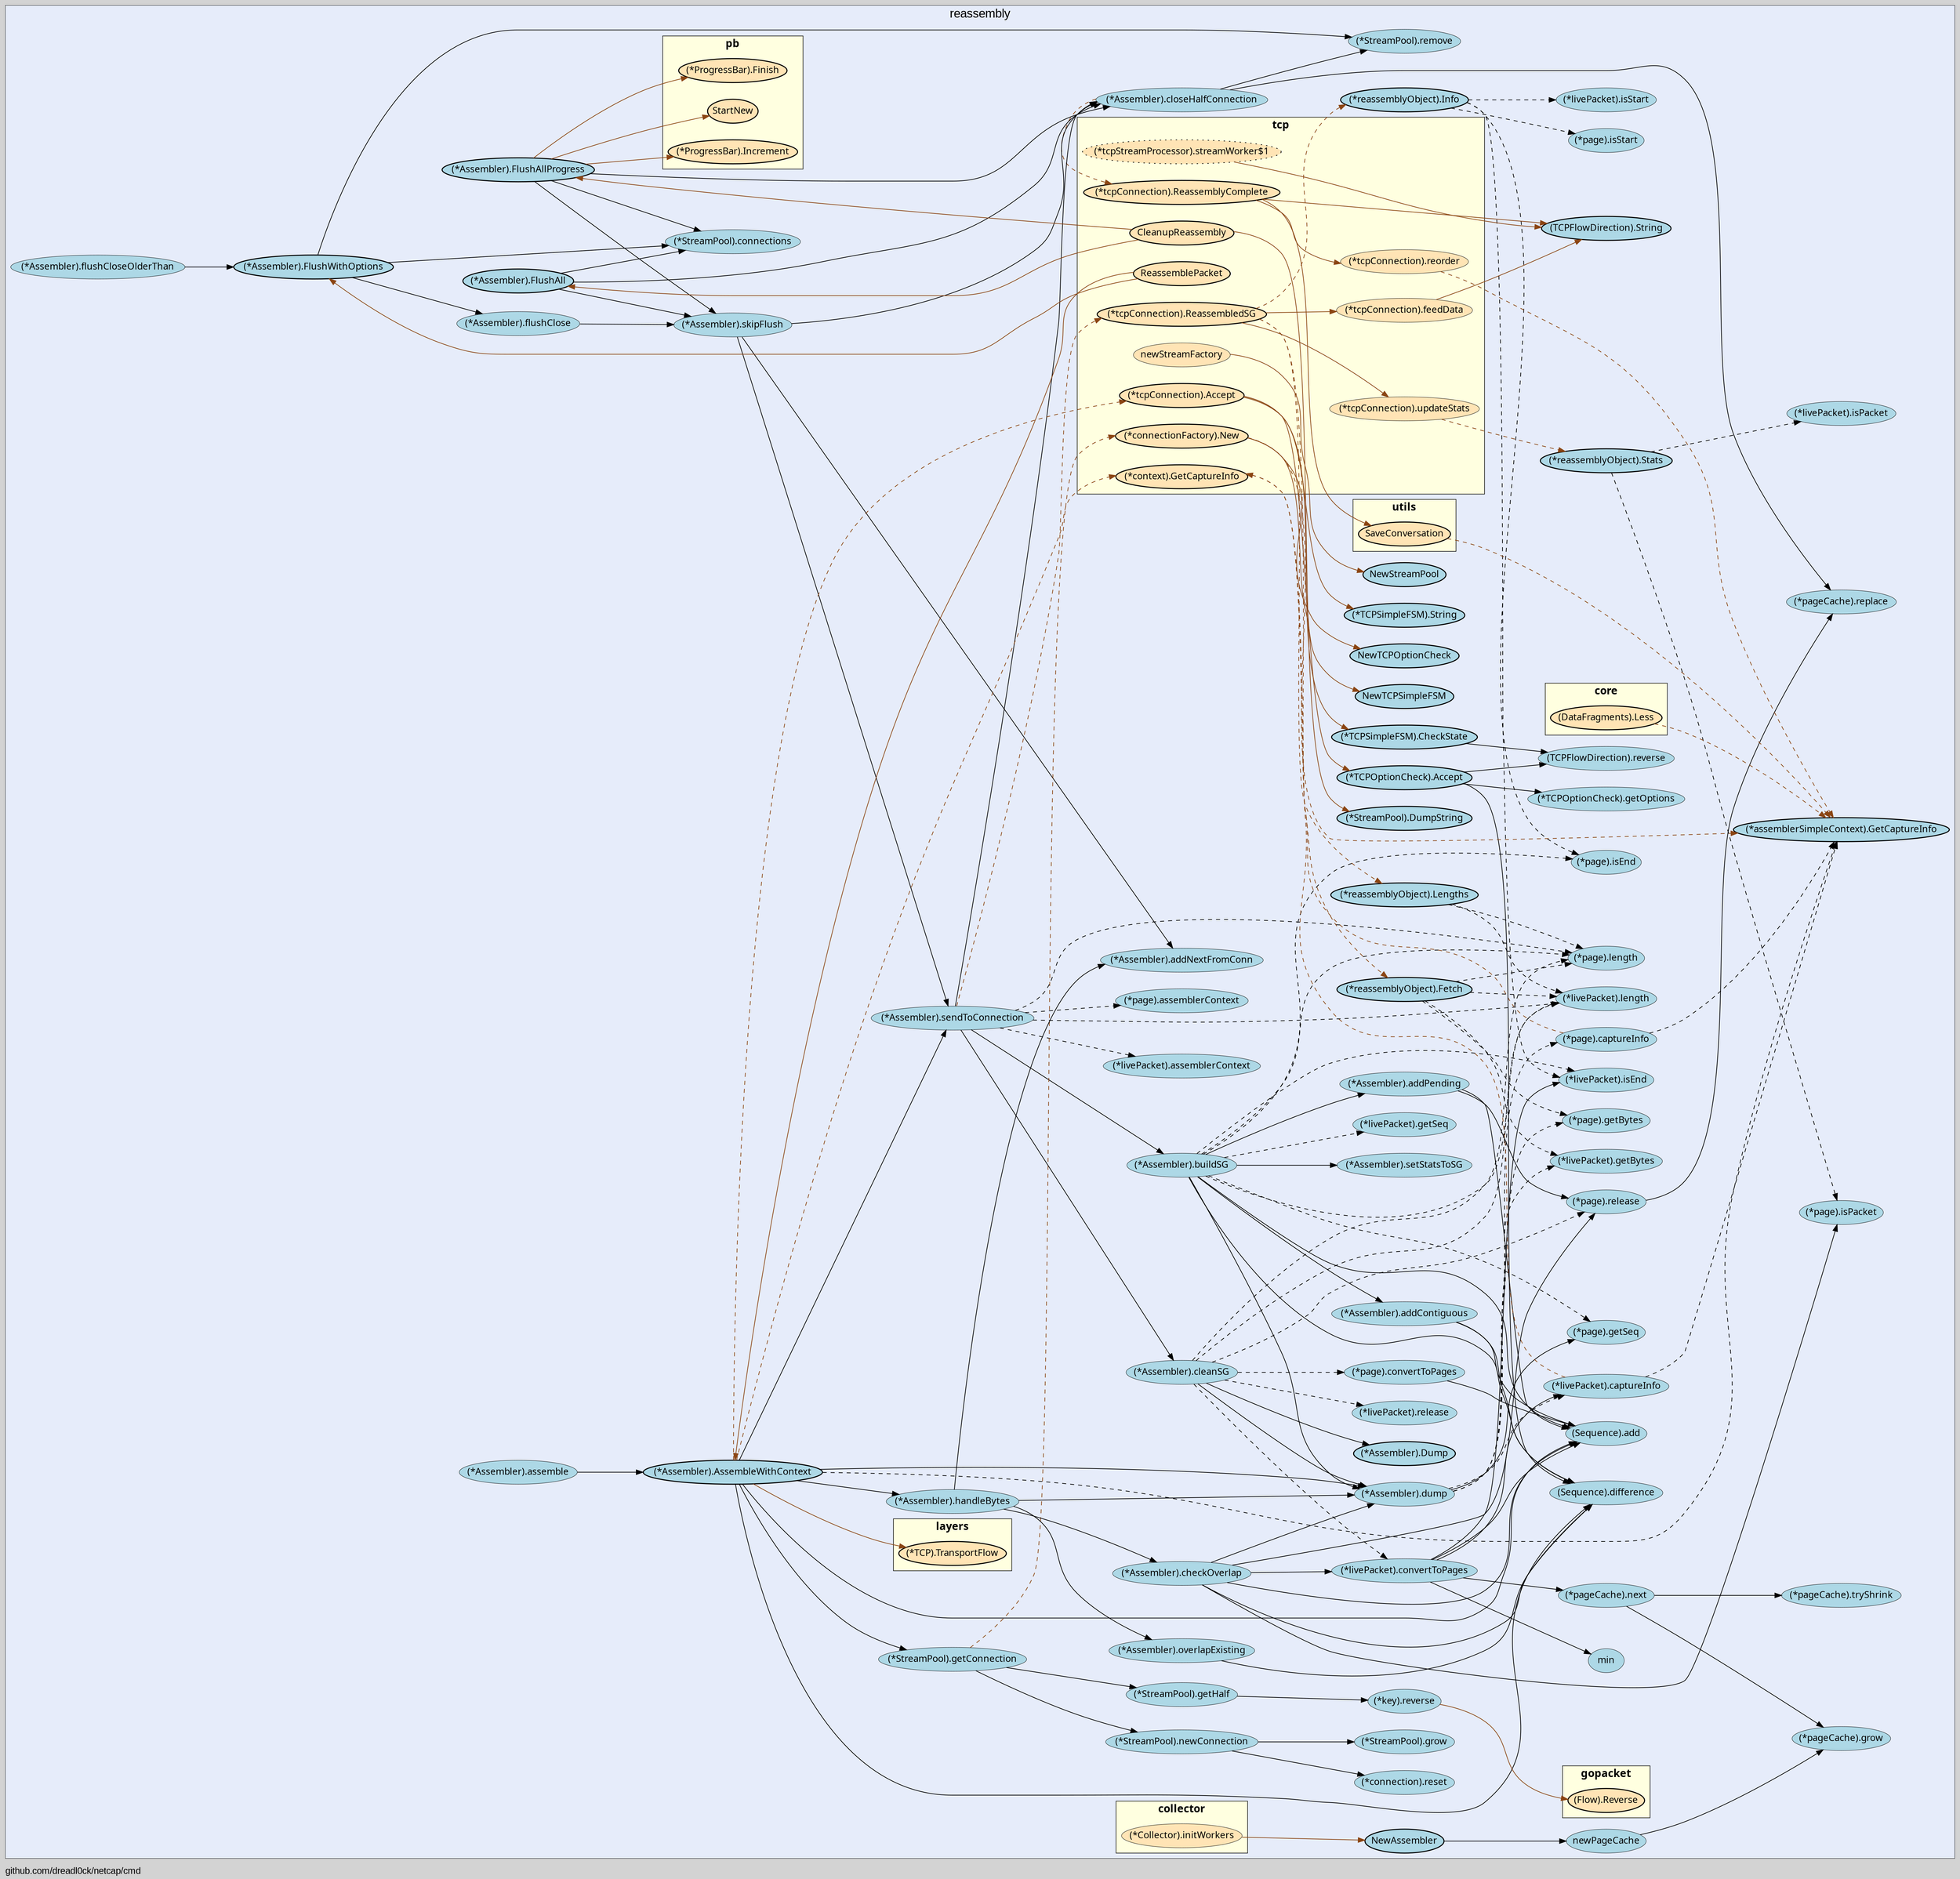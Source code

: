 digraph gocallvis {
    label="github.com/dreadl0ck/netcap/cmd";
    labeljust="l";
    fontname="Arial";
    fontsize="14";
    rankdir="LR";
    bgcolor="lightgray";
    style="solid";
    penwidth="0.5";
    pad="0.0";
    nodesep="0.35";

    node [shape="ellipse" style="filled" fillcolor="honeydew" fontname="Verdana" penwidth="1.0" margin="0.05,0.0"];
    edge [minlen="2"]

    subgraph "cluster_focus" {
        bgcolor="#e6ecfa";
label="reassembly";
labelloc="t";
labeljust="c";
fontsize="18";
        
        "(*github.com/dreadl0ck/netcap/reassembly.assemblerSimpleContext).GetCaptureInfo" [ fillcolor="lightblue" label="(*assemblerSimpleContext).GetCaptureInfo" penwidth="1.5" ]
        "(*github.com/dreadl0ck/netcap/reassembly.StreamPool).DumpString" [ fillcolor="lightblue" label="(*StreamPool).DumpString" penwidth="1.5" ]
        "(github.com/dreadl0ck/netcap/reassembly.TCPFlowDirection).String" [ fillcolor="lightblue" label="(TCPFlowDirection).String" penwidth="1.5" ]
        "(*github.com/dreadl0ck/netcap/reassembly.Assembler).FlushAllProgress" [ fillcolor="lightblue" label="(*Assembler).FlushAllProgress" penwidth="1.5" ]
        "(*github.com/dreadl0ck/netcap/reassembly.StreamPool).connections" [ fillcolor="lightblue" label="(*StreamPool).connections" penwidth="0.5" ]
        "(*github.com/dreadl0ck/netcap/reassembly.Assembler).closeHalfConnection" [ fillcolor="lightblue" label="(*Assembler).closeHalfConnection" penwidth="0.5" ]
        "(*github.com/dreadl0ck/netcap/reassembly.pageCache).replace" [ fillcolor="lightblue" label="(*pageCache).replace" penwidth="0.5" ]
        "(*github.com/dreadl0ck/netcap/reassembly.StreamPool).remove" [ fillcolor="lightblue" label="(*StreamPool).remove" penwidth="0.5" ]
        "(*github.com/dreadl0ck/netcap/reassembly.Assembler).skipFlush" [ label="(*Assembler).skipFlush" penwidth="0.5" fillcolor="lightblue" ]
        "(*github.com/dreadl0ck/netcap/reassembly.Assembler).addNextFromConn" [ fillcolor="lightblue" label="(*Assembler).addNextFromConn" penwidth="0.5" ]
        "(*github.com/dreadl0ck/netcap/reassembly.Assembler).buildSG" [ fillcolor="lightblue" label="(*Assembler).buildSG" penwidth="0.5" ]
        "(github.com/dreadl0ck/netcap/reassembly.Sequence).difference" [ fillcolor="lightblue" label="(Sequence).difference" penwidth="0.5" ]
        "(github.com/dreadl0ck/netcap/reassembly.Sequence).add" [ penwidth="0.5" fillcolor="lightblue" label="(Sequence).add" ]
        "(*github.com/dreadl0ck/netcap/reassembly.Assembler).addPending" [ fillcolor="lightblue" label="(*Assembler).addPending" penwidth="0.5" ]
        "(*github.com/dreadl0ck/netcap/reassembly.page).release" [ fillcolor="lightblue" label="(*page).release" penwidth="0.5" ]
        "(*github.com/dreadl0ck/netcap/reassembly.Assembler).addContiguous" [ fillcolor="lightblue" label="(*Assembler).addContiguous" penwidth="0.5" ]
        "(*github.com/dreadl0ck/netcap/reassembly.Assembler).setStatsToSG" [ fillcolor="lightblue" label="(*Assembler).setStatsToSG" penwidth="0.5" ]
        "(*github.com/dreadl0ck/netcap/reassembly.Assembler).dump" [ penwidth="0.5" fillcolor="lightblue" label="(*Assembler).dump" ]
        "(*github.com/dreadl0ck/netcap/reassembly.page).getSeq" [ fillcolor="lightblue" label="(*page).getSeq" penwidth="0.5" ]
        "(*github.com/dreadl0ck/netcap/reassembly.livePacket).captureInfo" [ fillcolor="lightblue" label="(*livePacket).captureInfo" penwidth="0.5" ]
        "(*github.com/dreadl0ck/netcap/reassembly.page).captureInfo" [ fillcolor="lightblue" label="(*page).captureInfo" penwidth="0.5" ]
        "(*github.com/dreadl0ck/netcap/reassembly.livePacket).getBytes" [ fillcolor="lightblue" label="(*livePacket).getBytes" penwidth="0.5" ]
        "(*github.com/dreadl0ck/netcap/reassembly.page).getBytes" [ fillcolor="lightblue" label="(*page).getBytes" penwidth="0.5" ]
        "(*github.com/dreadl0ck/netcap/reassembly.livePacket).getSeq" [ penwidth="0.5" fillcolor="lightblue" label="(*livePacket).getSeq" ]
        "(*github.com/dreadl0ck/netcap/reassembly.livePacket).length" [ fillcolor="lightblue" label="(*livePacket).length" penwidth="0.5" ]
        "(*github.com/dreadl0ck/netcap/reassembly.page).length" [ fillcolor="lightblue" label="(*page).length" penwidth="0.5" ]
        "(*github.com/dreadl0ck/netcap/reassembly.livePacket).isEnd" [ fillcolor="lightblue" label="(*livePacket).isEnd" penwidth="0.5" ]
        "(*github.com/dreadl0ck/netcap/reassembly.page).isEnd" [ fillcolor="lightblue" label="(*page).isEnd" penwidth="0.5" ]
        "(*github.com/dreadl0ck/netcap/reassembly.Assembler).sendToConnection" [ fillcolor="lightblue" label="(*Assembler).sendToConnection" penwidth="0.5" ]
        "(*github.com/dreadl0ck/netcap/reassembly.Assembler).cleanSG" [ fillcolor="lightblue" label="(*Assembler).cleanSG" penwidth="0.5" ]
        "(*github.com/dreadl0ck/netcap/reassembly.Assembler).Dump" [ fillcolor="lightblue" label="(*Assembler).Dump" penwidth="1.5" ]
        "(*github.com/dreadl0ck/netcap/reassembly.livePacket).release" [ fillcolor="lightblue" label="(*livePacket).release" penwidth="0.5" ]
        "(*github.com/dreadl0ck/netcap/reassembly.livePacket).convertToPages" [ fillcolor="lightblue" label="(*livePacket).convertToPages" penwidth="0.5" ]
        "(*github.com/dreadl0ck/netcap/reassembly.pageCache).next" [ fillcolor="lightblue" label="(*pageCache).next" penwidth="0.5" ]
        "(*github.com/dreadl0ck/netcap/reassembly.pageCache).grow" [ fillcolor="lightblue" label="(*pageCache).grow" penwidth="0.5" ]
        "(*github.com/dreadl0ck/netcap/reassembly.pageCache).tryShrink" [ fillcolor="lightblue" label="(*pageCache).tryShrink" penwidth="0.5" ]
        "github.com/dreadl0ck/netcap/reassembly.min" [ fillcolor="lightblue" label="min" penwidth="0.5" ]
        "(*github.com/dreadl0ck/netcap/reassembly.page).convertToPages" [ fillcolor="lightblue" label="(*page).convertToPages" penwidth="0.5" ]
        "(*github.com/dreadl0ck/netcap/reassembly.reassemblyObject).Stats" [ fillcolor="lightblue" label="(*reassemblyObject).Stats" penwidth="1.5" ]
        "(*github.com/dreadl0ck/netcap/reassembly.livePacket).isPacket" [ fillcolor="lightblue" label="(*livePacket).isPacket" penwidth="0.5" ]
        "(*github.com/dreadl0ck/netcap/reassembly.page).isPacket" [ fillcolor="lightblue" label="(*page).isPacket" penwidth="0.5" ]
        "(*github.com/dreadl0ck/netcap/reassembly.reassemblyObject).Lengths" [ fillcolor="lightblue" label="(*reassemblyObject).Lengths" penwidth="1.5" ]
        "(*github.com/dreadl0ck/netcap/reassembly.reassemblyObject).Info" [ fillcolor="lightblue" label="(*reassemblyObject).Info" penwidth="1.5" ]
        "(*github.com/dreadl0ck/netcap/reassembly.livePacket).isStart" [ fillcolor="lightblue" label="(*livePacket).isStart" penwidth="0.5" ]
        "(*github.com/dreadl0ck/netcap/reassembly.page).isStart" [ fillcolor="lightblue" label="(*page).isStart" penwidth="0.5" ]
        "(*github.com/dreadl0ck/netcap/reassembly.reassemblyObject).Fetch" [ fillcolor="lightblue" label="(*reassemblyObject).Fetch" penwidth="1.5" ]
        "(*github.com/dreadl0ck/netcap/reassembly.livePacket).assemblerContext" [ fillcolor="lightblue" label="(*livePacket).assemblerContext" penwidth="0.5" ]
        "(*github.com/dreadl0ck/netcap/reassembly.page).assemblerContext" [ fillcolor="lightblue" label="(*page).assemblerContext" penwidth="0.5" ]
        "(*github.com/dreadl0ck/netcap/reassembly.Assembler).FlushAll" [ fillcolor="lightblue" label="(*Assembler).FlushAll" penwidth="1.5" ]
        "github.com/dreadl0ck/netcap/reassembly.newPageCache" [ fillcolor="lightblue" label="newPageCache" penwidth="0.5" ]
        "github.com/dreadl0ck/netcap/reassembly.NewAssembler" [ fillcolor="lightblue" label="NewAssembler" penwidth="1.5" ]
        "(*github.com/dreadl0ck/netcap/reassembly.Assembler).AssembleWithContext" [ fillcolor="lightblue" label="(*Assembler).AssembleWithContext" penwidth="1.5" ]
        "(*github.com/dreadl0ck/netcap/reassembly.key).reverse" [ label="(*key).reverse" penwidth="0.5" fillcolor="lightblue" ]
        "(*github.com/dreadl0ck/netcap/reassembly.StreamPool).getHalf" [ fillcolor="lightblue" label="(*StreamPool).getHalf" penwidth="0.5" ]
        "(*github.com/dreadl0ck/netcap/reassembly.StreamPool).getConnection" [ fillcolor="lightblue" label="(*StreamPool).getConnection" penwidth="0.5" ]
        "(*github.com/dreadl0ck/netcap/reassembly.StreamPool).newConnection" [ fillcolor="lightblue" label="(*StreamPool).newConnection" penwidth="0.5" ]
        "(*github.com/dreadl0ck/netcap/reassembly.StreamPool).grow" [ fillcolor="lightblue" label="(*StreamPool).grow" penwidth="0.5" ]
        "(*github.com/dreadl0ck/netcap/reassembly.connection).reset" [ fillcolor="lightblue" label="(*connection).reset" penwidth="0.5" ]
        "github.com/dreadl0ck/netcap/reassembly.NewTCPSimpleFSM" [ fillcolor="lightblue" label="NewTCPSimpleFSM" penwidth="1.5" ]
        "github.com/dreadl0ck/netcap/reassembly.NewTCPOptionCheck" [ fillcolor="lightblue" label="NewTCPOptionCheck" penwidth="1.5" ]
        "(*github.com/dreadl0ck/netcap/reassembly.Assembler).checkOverlap" [ label="(*Assembler).checkOverlap" penwidth="0.5" fillcolor="lightblue" ]
        "(*github.com/dreadl0ck/netcap/reassembly.Assembler).handleBytes" [ label="(*Assembler).handleBytes" penwidth="0.5" fillcolor="lightblue" ]
        "(*github.com/dreadl0ck/netcap/reassembly.Assembler).overlapExisting" [ fillcolor="lightblue" label="(*Assembler).overlapExisting" penwidth="0.5" ]
        "(*github.com/dreadl0ck/netcap/reassembly.TCPSimpleFSM).CheckState" [ label="(*TCPSimpleFSM).CheckState" penwidth="1.5" fillcolor="lightblue" ]
        "(github.com/dreadl0ck/netcap/reassembly.TCPFlowDirection).reverse" [ fillcolor="lightblue" label="(TCPFlowDirection).reverse" penwidth="0.5" ]
        "(*github.com/dreadl0ck/netcap/reassembly.TCPSimpleFSM).String" [ fillcolor="lightblue" label="(*TCPSimpleFSM).String" penwidth="1.5" ]
        "(*github.com/dreadl0ck/netcap/reassembly.TCPOptionCheck).Accept" [ fillcolor="lightblue" label="(*TCPOptionCheck).Accept" penwidth="1.5" ]
        "(*github.com/dreadl0ck/netcap/reassembly.TCPOptionCheck).getOptions" [ label="(*TCPOptionCheck).getOptions" penwidth="0.5" fillcolor="lightblue" ]
        "(*github.com/dreadl0ck/netcap/reassembly.Assembler).FlushWithOptions" [ fillcolor="lightblue" label="(*Assembler).FlushWithOptions" penwidth="1.5" ]
        "(*github.com/dreadl0ck/netcap/reassembly.Assembler).flushClose" [ fillcolor="lightblue" label="(*Assembler).flushClose" penwidth="0.5" ]
        "github.com/dreadl0ck/netcap/reassembly.NewStreamPool" [ fillcolor="lightblue" label="NewStreamPool" penwidth="1.5" ]
        "(*github.com/dreadl0ck/netcap/reassembly.Assembler).assemble" [ penwidth="0.5" fillcolor="lightblue" label="(*Assembler).assemble" ]
        "(*github.com/dreadl0ck/netcap/reassembly.Assembler).flushCloseOlderThan" [ fillcolor="lightblue" label="(*Assembler).flushCloseOlderThan" penwidth="0.5" ]
        
        subgraph "cluster_github.com/cheggaaa/pb/v3" {
        fontsize="16";
fillcolor="lightyellow";
tooltip="package: github.com/cheggaaa/pb/v3";
label="pb";
URL="/?f=github.com/cheggaaa/pb/v3";
penwidth="0.8";
style="filled";
fontname="Tahoma bold";
rank="sink";
        
        "github.com/cheggaaa/pb/v3.StartNew" [ fillcolor="moccasin" label="StartNew" penwidth="1.5" ]
        "(*github.com/cheggaaa/pb/v3.ProgressBar).Finish" [ fillcolor="moccasin" label="(*ProgressBar).Finish" penwidth="1.5" ]
        "(*github.com/cheggaaa/pb/v3.ProgressBar).Increment" [ fillcolor="moccasin" label="(*ProgressBar).Increment" penwidth="1.5" ]
        
    }

        subgraph "cluster_github.com/dreadl0ck/gopacket" {
        penwidth="0.8";
fillcolor="lightyellow";
fontname="Tahoma bold";
rank="sink";
fontsize="16";
style="filled";
label="gopacket";
URL="/?f=github.com/dreadl0ck/gopacket";
tooltip="package: github.com/dreadl0ck/gopacket";
        
        "(github.com/dreadl0ck/gopacket.Flow).Reverse" [ penwidth="1.5" fillcolor="moccasin" label="(Flow).Reverse" ]
        
    }

        subgraph "cluster_github.com/dreadl0ck/gopacket/layers" {
        fillcolor="lightyellow";
fontname="Tahoma bold";
label="layers";
URL="/?f=github.com/dreadl0ck/gopacket/layers";
tooltip="package: github.com/dreadl0ck/gopacket/layers";
penwidth="0.8";
fontsize="16";
style="filled";
rank="sink";
        
        "(*github.com/dreadl0ck/gopacket/layers.TCP).TransportFlow" [ fillcolor="moccasin" label="(*TCP).TransportFlow" penwidth="1.5" ]
        
    }

        subgraph "cluster_github.com/dreadl0ck/netcap/collector" {
        penwidth="0.8";
style="filled";
fontname="Tahoma bold";
rank="sink";
URL="/?f=github.com/dreadl0ck/netcap/collector";
tooltip="package: github.com/dreadl0ck/netcap/collector";
fontsize="16";
fillcolor="lightyellow";
label="collector";
        
        "(*github.com/dreadl0ck/netcap/collector.Collector).initWorkers" [ fillcolor="moccasin" label="(*Collector).initWorkers" penwidth="0.5" ]
        
    }

        subgraph "cluster_github.com/dreadl0ck/netcap/decoder/core" {
        fillcolor="lightyellow";
penwidth="0.8";
fontsize="16";
style="filled";
fontname="Tahoma bold";
rank="sink";
label="core";
URL="/?f=github.com/dreadl0ck/netcap/decoder/core";
tooltip="package: github.com/dreadl0ck/netcap/decoder/core";
        
        "(github.com/dreadl0ck/netcap/decoder/core.DataFragments).Less" [ penwidth="1.5" fillcolor="moccasin" label="(DataFragments).Less" ]
        
    }

        subgraph "cluster_github.com/dreadl0ck/netcap/decoder/stream/tcp" {
        fillcolor="lightyellow";
fontsize="16";
style="filled";
fontname="Tahoma bold";
rank="sink";
label="tcp";
URL="/?f=github.com/dreadl0ck/netcap/decoder/stream/tcp";
tooltip="package: github.com/dreadl0ck/netcap/decoder/stream/tcp";
penwidth="0.8";
        
        "github.com/dreadl0ck/netcap/decoder/stream/tcp.CleanupReassembly" [ fillcolor="moccasin" label="CleanupReassembly" penwidth="1.5" ]
        "(*github.com/dreadl0ck/netcap/decoder/stream/tcp.tcpStreamProcessor).streamWorker$1" [ fillcolor="moccasin" label="(*tcpStreamProcessor).streamWorker$1" style="dotted,filled" ]
        "(*github.com/dreadl0ck/netcap/decoder/stream/tcp.tcpConnection).reorder" [ penwidth="0.5" fillcolor="moccasin" label="(*tcpConnection).reorder" ]
        "(*github.com/dreadl0ck/netcap/decoder/stream/tcp.tcpConnection).ReassemblyComplete" [ fillcolor="moccasin" label="(*tcpConnection).ReassemblyComplete" penwidth="1.5" ]
        "(*github.com/dreadl0ck/netcap/decoder/stream/tcp.context).GetCaptureInfo" [ fillcolor="moccasin" label="(*context).GetCaptureInfo" penwidth="1.5" ]
        "(*github.com/dreadl0ck/netcap/decoder/stream/tcp.tcpConnection).updateStats" [ fillcolor="moccasin" label="(*tcpConnection).updateStats" penwidth="0.5" ]
        "(*github.com/dreadl0ck/netcap/decoder/stream/tcp.tcpConnection).ReassembledSG" [ fillcolor="moccasin" label="(*tcpConnection).ReassembledSG" penwidth="1.5" ]
        "(*github.com/dreadl0ck/netcap/decoder/stream/tcp.tcpConnection).feedData" [ fillcolor="moccasin" label="(*tcpConnection).feedData" penwidth="0.5" ]
        "(*github.com/dreadl0ck/netcap/decoder/stream/tcp.connectionFactory).New" [ fillcolor="moccasin" label="(*connectionFactory).New" penwidth="1.5" ]
        "(*github.com/dreadl0ck/netcap/decoder/stream/tcp.tcpConnection).Accept" [ fillcolor="moccasin" label="(*tcpConnection).Accept" penwidth="1.5" ]
        "github.com/dreadl0ck/netcap/decoder/stream/tcp.ReassemblePacket" [ fillcolor="moccasin" label="ReassemblePacket" penwidth="1.5" ]
        "github.com/dreadl0ck/netcap/decoder/stream/tcp.newStreamFactory" [ fillcolor="moccasin" label="newStreamFactory" penwidth="0.5" ]
        
    }

        subgraph "cluster_github.com/dreadl0ck/netcap/decoder/stream/utils" {
        penwidth="0.8";
fillcolor="lightyellow";
fontname="Tahoma bold";
label="utils";
URL="/?f=github.com/dreadl0ck/netcap/decoder/stream/utils";
fontsize="16";
style="filled";
rank="sink";
tooltip="package: github.com/dreadl0ck/netcap/decoder/stream/utils";
        
        "github.com/dreadl0ck/netcap/decoder/stream/utils.SaveConversation" [ fillcolor="moccasin" label="SaveConversation" penwidth="1.5" ]
        
    }

    }

    "(github.com/dreadl0ck/netcap/decoder/core.DataFragments).Less" -> "(*github.com/dreadl0ck/netcap/reassembly.assemblerSimpleContext).GetCaptureInfo" [ style="dashed" color="saddlebrown" ]
    "github.com/dreadl0ck/netcap/decoder/stream/tcp.CleanupReassembly" -> "(*github.com/dreadl0ck/netcap/reassembly.StreamPool).DumpString" [ color="saddlebrown" ]
    "github.com/dreadl0ck/netcap/decoder/stream/utils.SaveConversation" -> "(*github.com/dreadl0ck/netcap/reassembly.assemblerSimpleContext).GetCaptureInfo" [ style="dashed" color="saddlebrown" ]
    "(*github.com/dreadl0ck/netcap/decoder/stream/tcp.tcpStreamProcessor).streamWorker$1" -> "(github.com/dreadl0ck/netcap/reassembly.TCPFlowDirection).String" [ color="saddlebrown" ]
    "(*github.com/dreadl0ck/netcap/reassembly.Assembler).FlushAllProgress" -> "(*github.com/dreadl0ck/netcap/reassembly.StreamPool).connections" [  ]
    "(*github.com/dreadl0ck/netcap/reassembly.Assembler).FlushAllProgress" -> "github.com/cheggaaa/pb/v3.StartNew" [ color="saddlebrown" ]
    "(*github.com/dreadl0ck/netcap/reassembly.Assembler).FlushAllProgress" -> "(*github.com/cheggaaa/pb/v3.ProgressBar).Finish" [ color="saddlebrown" ]
    "(*github.com/dreadl0ck/netcap/reassembly.Assembler).FlushAllProgress" -> "(*github.com/cheggaaa/pb/v3.ProgressBar).Increment" [ color="saddlebrown" ]
    "(*github.com/dreadl0ck/netcap/reassembly.Assembler).closeHalfConnection" -> "(*github.com/dreadl0ck/netcap/reassembly.pageCache).replace" [  ]
    "(*github.com/dreadl0ck/netcap/reassembly.Assembler).closeHalfConnection" -> "(*github.com/dreadl0ck/netcap/reassembly.StreamPool).remove" [  ]
    "(*github.com/dreadl0ck/netcap/decoder/stream/tcp.tcpConnection).reorder" -> "(*github.com/dreadl0ck/netcap/reassembly.assemblerSimpleContext).GetCaptureInfo" [ style="dashed" color="saddlebrown" ]
    "(*github.com/dreadl0ck/netcap/decoder/stream/tcp.tcpConnection).ReassemblyComplete" -> "(*github.com/dreadl0ck/netcap/decoder/stream/tcp.tcpConnection).reorder" [ color="saddlebrown" ]
    "(*github.com/dreadl0ck/netcap/decoder/stream/tcp.tcpConnection).ReassemblyComplete" -> "github.com/dreadl0ck/netcap/decoder/stream/utils.SaveConversation" [ color="saddlebrown" ]
    "(*github.com/dreadl0ck/netcap/decoder/stream/tcp.tcpConnection).ReassemblyComplete" -> "(github.com/dreadl0ck/netcap/reassembly.TCPFlowDirection).String" [ color="saddlebrown" ]
    "(*github.com/dreadl0ck/netcap/reassembly.Assembler).closeHalfConnection" -> "(*github.com/dreadl0ck/netcap/decoder/stream/tcp.tcpConnection).ReassemblyComplete" [ style="dashed" color="saddlebrown" ]
    "(*github.com/dreadl0ck/netcap/reassembly.Assembler).skipFlush" -> "(*github.com/dreadl0ck/netcap/reassembly.Assembler).closeHalfConnection" [  ]
    "(*github.com/dreadl0ck/netcap/reassembly.Assembler).skipFlush" -> "(*github.com/dreadl0ck/netcap/reassembly.Assembler).addNextFromConn" [  ]
    "(*github.com/dreadl0ck/netcap/reassembly.Assembler).buildSG" -> "(github.com/dreadl0ck/netcap/reassembly.Sequence).difference" [  ]
    "(*github.com/dreadl0ck/netcap/reassembly.Assembler).buildSG" -> "(github.com/dreadl0ck/netcap/reassembly.Sequence).add" [  ]
    "(*github.com/dreadl0ck/netcap/reassembly.Assembler).addPending" -> "(github.com/dreadl0ck/netcap/reassembly.Sequence).add" [  ]
    "(*github.com/dreadl0ck/netcap/reassembly.page).release" -> "(*github.com/dreadl0ck/netcap/reassembly.pageCache).replace" [  ]
    "(*github.com/dreadl0ck/netcap/reassembly.Assembler).addPending" -> "(*github.com/dreadl0ck/netcap/reassembly.page).release" [  ]
    "(*github.com/dreadl0ck/netcap/reassembly.Assembler).buildSG" -> "(*github.com/dreadl0ck/netcap/reassembly.Assembler).addPending" [  ]
    "(*github.com/dreadl0ck/netcap/reassembly.Assembler).addContiguous" -> "(github.com/dreadl0ck/netcap/reassembly.Sequence).difference" [  ]
    "(*github.com/dreadl0ck/netcap/reassembly.Assembler).addContiguous" -> "(github.com/dreadl0ck/netcap/reassembly.Sequence).add" [  ]
    "(*github.com/dreadl0ck/netcap/reassembly.Assembler).buildSG" -> "(*github.com/dreadl0ck/netcap/reassembly.Assembler).addContiguous" [  ]
    "(*github.com/dreadl0ck/netcap/reassembly.Assembler).buildSG" -> "(*github.com/dreadl0ck/netcap/reassembly.Assembler).setStatsToSG" [  ]
    "(*github.com/dreadl0ck/netcap/reassembly.Assembler).dump" -> "(*github.com/dreadl0ck/netcap/reassembly.page).getSeq" [  ]
    "(*github.com/dreadl0ck/netcap/reassembly.livePacket).captureInfo" -> "(*github.com/dreadl0ck/netcap/reassembly.assemblerSimpleContext).GetCaptureInfo" [ style="dashed" ]
    "(*github.com/dreadl0ck/netcap/reassembly.livePacket).captureInfo" -> "(*github.com/dreadl0ck/netcap/decoder/stream/tcp.context).GetCaptureInfo" [ style="dashed" color="saddlebrown" ]
    "(*github.com/dreadl0ck/netcap/reassembly.Assembler).dump" -> "(*github.com/dreadl0ck/netcap/reassembly.livePacket).captureInfo" [ style="dashed" ]
    "(*github.com/dreadl0ck/netcap/reassembly.page).captureInfo" -> "(*github.com/dreadl0ck/netcap/reassembly.assemblerSimpleContext).GetCaptureInfo" [ style="dashed" ]
    "(*github.com/dreadl0ck/netcap/reassembly.page).captureInfo" -> "(*github.com/dreadl0ck/netcap/decoder/stream/tcp.context).GetCaptureInfo" [ style="dashed" color="saddlebrown" ]
    "(*github.com/dreadl0ck/netcap/reassembly.Assembler).dump" -> "(*github.com/dreadl0ck/netcap/reassembly.page).captureInfo" [ style="dashed" ]
    "(*github.com/dreadl0ck/netcap/reassembly.Assembler).dump" -> "(*github.com/dreadl0ck/netcap/reassembly.livePacket).getBytes" [ style="dashed" ]
    "(*github.com/dreadl0ck/netcap/reassembly.Assembler).dump" -> "(*github.com/dreadl0ck/netcap/reassembly.page).getBytes" [ style="dashed" ]
    "(*github.com/dreadl0ck/netcap/reassembly.Assembler).buildSG" -> "(*github.com/dreadl0ck/netcap/reassembly.Assembler).dump" [  ]
    "(*github.com/dreadl0ck/netcap/reassembly.Assembler).buildSG" -> "(*github.com/dreadl0ck/netcap/reassembly.livePacket).getSeq" [ style="dashed" ]
    "(*github.com/dreadl0ck/netcap/reassembly.Assembler).buildSG" -> "(*github.com/dreadl0ck/netcap/reassembly.page).getSeq" [ style="dashed" ]
    "(*github.com/dreadl0ck/netcap/reassembly.Assembler).buildSG" -> "(*github.com/dreadl0ck/netcap/reassembly.livePacket).length" [ style="dashed" ]
    "(*github.com/dreadl0ck/netcap/reassembly.Assembler).buildSG" -> "(*github.com/dreadl0ck/netcap/reassembly.page).length" [ style="dashed" ]
    "(*github.com/dreadl0ck/netcap/reassembly.Assembler).buildSG" -> "(*github.com/dreadl0ck/netcap/reassembly.livePacket).isEnd" [ style="dashed" ]
    "(*github.com/dreadl0ck/netcap/reassembly.Assembler).buildSG" -> "(*github.com/dreadl0ck/netcap/reassembly.page).isEnd" [ style="dashed" ]
    "(*github.com/dreadl0ck/netcap/reassembly.Assembler).sendToConnection" -> "(*github.com/dreadl0ck/netcap/reassembly.Assembler).buildSG" [  ]
    "(*github.com/dreadl0ck/netcap/reassembly.Assembler).cleanSG" -> "(*github.com/dreadl0ck/netcap/reassembly.Assembler).dump" [  ]
    "(*github.com/dreadl0ck/netcap/reassembly.Assembler).cleanSG" -> "(*github.com/dreadl0ck/netcap/reassembly.Assembler).Dump" [  ]
    "(*github.com/dreadl0ck/netcap/reassembly.Assembler).cleanSG" -> "(*github.com/dreadl0ck/netcap/reassembly.livePacket).length" [ style="dashed" ]
    "(*github.com/dreadl0ck/netcap/reassembly.Assembler).cleanSG" -> "(*github.com/dreadl0ck/netcap/reassembly.page).length" [ style="dashed" ]
    "(*github.com/dreadl0ck/netcap/reassembly.Assembler).cleanSG" -> "(*github.com/dreadl0ck/netcap/reassembly.livePacket).release" [ style="dashed" ]
    "(*github.com/dreadl0ck/netcap/reassembly.Assembler).cleanSG" -> "(*github.com/dreadl0ck/netcap/reassembly.page).release" [ style="dashed" ]
    "(*github.com/dreadl0ck/netcap/reassembly.livePacket).convertToPages" -> "(*github.com/dreadl0ck/netcap/reassembly.livePacket).captureInfo" [  ]
    "(*github.com/dreadl0ck/netcap/reassembly.pageCache).next" -> "(*github.com/dreadl0ck/netcap/reassembly.pageCache).grow" [  ]
    "(*github.com/dreadl0ck/netcap/reassembly.pageCache).next" -> "(*github.com/dreadl0ck/netcap/reassembly.pageCache).tryShrink" [  ]
    "(*github.com/dreadl0ck/netcap/reassembly.livePacket).convertToPages" -> "(*github.com/dreadl0ck/netcap/reassembly.pageCache).next" [  ]
    "(*github.com/dreadl0ck/netcap/reassembly.livePacket).convertToPages" -> "(github.com/dreadl0ck/netcap/reassembly.Sequence).add" [  ]
    "(*github.com/dreadl0ck/netcap/reassembly.livePacket).convertToPages" -> "github.com/dreadl0ck/netcap/reassembly.min" [  ]
    "(*github.com/dreadl0ck/netcap/reassembly.livePacket).convertToPages" -> "(*github.com/dreadl0ck/netcap/reassembly.livePacket).isEnd" [  ]
    "(*github.com/dreadl0ck/netcap/reassembly.Assembler).cleanSG" -> "(*github.com/dreadl0ck/netcap/reassembly.livePacket).convertToPages" [ style="dashed" ]
    "(*github.com/dreadl0ck/netcap/reassembly.page).convertToPages" -> "(github.com/dreadl0ck/netcap/reassembly.Sequence).add" [  ]
    "(*github.com/dreadl0ck/netcap/reassembly.Assembler).cleanSG" -> "(*github.com/dreadl0ck/netcap/reassembly.page).convertToPages" [ style="dashed" ]
    "(*github.com/dreadl0ck/netcap/reassembly.Assembler).sendToConnection" -> "(*github.com/dreadl0ck/netcap/reassembly.Assembler).cleanSG" [  ]
    "(*github.com/dreadl0ck/netcap/reassembly.Assembler).sendToConnection" -> "(*github.com/dreadl0ck/netcap/reassembly.Assembler).closeHalfConnection" [  ]
    "(*github.com/dreadl0ck/netcap/reassembly.Assembler).sendToConnection" -> "(*github.com/dreadl0ck/netcap/reassembly.livePacket).length" [ style="dashed" ]
    "(*github.com/dreadl0ck/netcap/reassembly.Assembler).sendToConnection" -> "(*github.com/dreadl0ck/netcap/reassembly.page).length" [ style="dashed" ]
    "(*github.com/dreadl0ck/netcap/reassembly.reassemblyObject).Stats" -> "(*github.com/dreadl0ck/netcap/reassembly.livePacket).isPacket" [ style="dashed" ]
    "(*github.com/dreadl0ck/netcap/reassembly.reassemblyObject).Stats" -> "(*github.com/dreadl0ck/netcap/reassembly.page).isPacket" [ style="dashed" ]
    "(*github.com/dreadl0ck/netcap/decoder/stream/tcp.tcpConnection).updateStats" -> "(*github.com/dreadl0ck/netcap/reassembly.reassemblyObject).Stats" [ style="dashed" color="saddlebrown" ]
    "(*github.com/dreadl0ck/netcap/decoder/stream/tcp.tcpConnection).ReassembledSG" -> "(*github.com/dreadl0ck/netcap/decoder/stream/tcp.tcpConnection).updateStats" [ color="saddlebrown" ]
    "(*github.com/dreadl0ck/netcap/decoder/stream/tcp.tcpConnection).feedData" -> "(github.com/dreadl0ck/netcap/reassembly.TCPFlowDirection).String" [ color="saddlebrown" ]
    "(*github.com/dreadl0ck/netcap/decoder/stream/tcp.tcpConnection).ReassembledSG" -> "(*github.com/dreadl0ck/netcap/decoder/stream/tcp.tcpConnection).feedData" [ color="saddlebrown" ]
    "(*github.com/dreadl0ck/netcap/reassembly.reassemblyObject).Lengths" -> "(*github.com/dreadl0ck/netcap/reassembly.livePacket).length" [ style="dashed" ]
    "(*github.com/dreadl0ck/netcap/reassembly.reassemblyObject).Lengths" -> "(*github.com/dreadl0ck/netcap/reassembly.page).length" [ style="dashed" ]
    "(*github.com/dreadl0ck/netcap/decoder/stream/tcp.tcpConnection).ReassembledSG" -> "(*github.com/dreadl0ck/netcap/reassembly.reassemblyObject).Lengths" [ style="dashed" color="saddlebrown" ]
    "(*github.com/dreadl0ck/netcap/reassembly.reassemblyObject).Info" -> "(*github.com/dreadl0ck/netcap/reassembly.livePacket).isStart" [ style="dashed" ]
    "(*github.com/dreadl0ck/netcap/reassembly.reassemblyObject).Info" -> "(*github.com/dreadl0ck/netcap/reassembly.page).isStart" [ style="dashed" ]
    "(*github.com/dreadl0ck/netcap/reassembly.reassemblyObject).Info" -> "(*github.com/dreadl0ck/netcap/reassembly.livePacket).isEnd" [ style="dashed" ]
    "(*github.com/dreadl0ck/netcap/reassembly.reassemblyObject).Info" -> "(*github.com/dreadl0ck/netcap/reassembly.page).isEnd" [ style="dashed" ]
    "(*github.com/dreadl0ck/netcap/decoder/stream/tcp.tcpConnection).ReassembledSG" -> "(*github.com/dreadl0ck/netcap/reassembly.reassemblyObject).Info" [ style="dashed" color="saddlebrown" ]
    "(*github.com/dreadl0ck/netcap/reassembly.reassemblyObject).Fetch" -> "(*github.com/dreadl0ck/netcap/reassembly.livePacket).length" [ style="dashed" ]
    "(*github.com/dreadl0ck/netcap/reassembly.reassemblyObject).Fetch" -> "(*github.com/dreadl0ck/netcap/reassembly.page).length" [ style="dashed" ]
    "(*github.com/dreadl0ck/netcap/reassembly.reassemblyObject).Fetch" -> "(*github.com/dreadl0ck/netcap/reassembly.livePacket).getBytes" [ style="dashed" ]
    "(*github.com/dreadl0ck/netcap/reassembly.reassemblyObject).Fetch" -> "(*github.com/dreadl0ck/netcap/reassembly.page).getBytes" [ style="dashed" ]
    "(*github.com/dreadl0ck/netcap/decoder/stream/tcp.tcpConnection).ReassembledSG" -> "(*github.com/dreadl0ck/netcap/reassembly.reassemblyObject).Fetch" [ style="dashed" color="saddlebrown" ]
    "(*github.com/dreadl0ck/netcap/reassembly.Assembler).sendToConnection" -> "(*github.com/dreadl0ck/netcap/decoder/stream/tcp.tcpConnection).ReassembledSG" [ style="dashed" color="saddlebrown" ]
    "(*github.com/dreadl0ck/netcap/reassembly.Assembler).sendToConnection" -> "(*github.com/dreadl0ck/netcap/reassembly.livePacket).assemblerContext" [ style="dashed" ]
    "(*github.com/dreadl0ck/netcap/reassembly.Assembler).sendToConnection" -> "(*github.com/dreadl0ck/netcap/reassembly.page).assemblerContext" [ style="dashed" ]
    "(*github.com/dreadl0ck/netcap/reassembly.Assembler).skipFlush" -> "(*github.com/dreadl0ck/netcap/reassembly.Assembler).sendToConnection" [  ]
    "(*github.com/dreadl0ck/netcap/reassembly.Assembler).FlushAllProgress" -> "(*github.com/dreadl0ck/netcap/reassembly.Assembler).skipFlush" [  ]
    "(*github.com/dreadl0ck/netcap/reassembly.Assembler).FlushAllProgress" -> "(*github.com/dreadl0ck/netcap/reassembly.Assembler).closeHalfConnection" [  ]
    "github.com/dreadl0ck/netcap/decoder/stream/tcp.CleanupReassembly" -> "(*github.com/dreadl0ck/netcap/reassembly.Assembler).FlushAllProgress" [ color="saddlebrown" ]
    "(*github.com/dreadl0ck/netcap/reassembly.Assembler).FlushAll" -> "(*github.com/dreadl0ck/netcap/reassembly.StreamPool).connections" [  ]
    "(*github.com/dreadl0ck/netcap/reassembly.Assembler).FlushAll" -> "(*github.com/dreadl0ck/netcap/reassembly.Assembler).skipFlush" [  ]
    "(*github.com/dreadl0ck/netcap/reassembly.Assembler).FlushAll" -> "(*github.com/dreadl0ck/netcap/reassembly.Assembler).closeHalfConnection" [  ]
    "github.com/dreadl0ck/netcap/decoder/stream/tcp.CleanupReassembly" -> "(*github.com/dreadl0ck/netcap/reassembly.Assembler).FlushAll" [ color="saddlebrown" ]
    "github.com/dreadl0ck/netcap/reassembly.newPageCache" -> "(*github.com/dreadl0ck/netcap/reassembly.pageCache).grow" [  ]
    "github.com/dreadl0ck/netcap/reassembly.NewAssembler" -> "github.com/dreadl0ck/netcap/reassembly.newPageCache" [  ]
    "(*github.com/dreadl0ck/netcap/collector.Collector).initWorkers" -> "github.com/dreadl0ck/netcap/reassembly.NewAssembler" [ color="saddlebrown" ]
    "(*github.com/dreadl0ck/netcap/reassembly.Assembler).AssembleWithContext" -> "(*github.com/dreadl0ck/gopacket/layers.TCP).TransportFlow" [ color="saddlebrown" ]
    "(*github.com/dreadl0ck/netcap/reassembly.key).reverse" -> "(github.com/dreadl0ck/gopacket.Flow).Reverse" [ color="saddlebrown" ]
    "(*github.com/dreadl0ck/netcap/reassembly.StreamPool).getHalf" -> "(*github.com/dreadl0ck/netcap/reassembly.key).reverse" [  ]
    "(*github.com/dreadl0ck/netcap/reassembly.StreamPool).getConnection" -> "(*github.com/dreadl0ck/netcap/reassembly.StreamPool).getHalf" [  ]
    "(*github.com/dreadl0ck/netcap/reassembly.StreamPool).newConnection" -> "(*github.com/dreadl0ck/netcap/reassembly.StreamPool).grow" [  ]
    "(*github.com/dreadl0ck/netcap/reassembly.StreamPool).newConnection" -> "(*github.com/dreadl0ck/netcap/reassembly.connection).reset" [  ]
    "(*github.com/dreadl0ck/netcap/reassembly.StreamPool).getConnection" -> "(*github.com/dreadl0ck/netcap/reassembly.StreamPool).newConnection" [  ]
    "(*github.com/dreadl0ck/netcap/decoder/stream/tcp.connectionFactory).New" -> "github.com/dreadl0ck/netcap/reassembly.NewTCPSimpleFSM" [ color="saddlebrown" ]
    "(*github.com/dreadl0ck/netcap/decoder/stream/tcp.connectionFactory).New" -> "github.com/dreadl0ck/netcap/reassembly.NewTCPOptionCheck" [ color="saddlebrown" ]
    "(*github.com/dreadl0ck/netcap/decoder/stream/tcp.connectionFactory).New" -> "(*github.com/dreadl0ck/netcap/reassembly.assemblerSimpleContext).GetCaptureInfo" [ color="saddlebrown" style="dashed" ]
    "(*github.com/dreadl0ck/netcap/reassembly.StreamPool).getConnection" -> "(*github.com/dreadl0ck/netcap/decoder/stream/tcp.connectionFactory).New" [ style="dashed" color="saddlebrown" ]
    "(*github.com/dreadl0ck/netcap/reassembly.Assembler).AssembleWithContext" -> "(*github.com/dreadl0ck/netcap/reassembly.StreamPool).getConnection" [  ]
    "(*github.com/dreadl0ck/netcap/reassembly.Assembler).AssembleWithContext" -> "(*github.com/dreadl0ck/netcap/reassembly.Assembler).dump" [  ]
    "(*github.com/dreadl0ck/netcap/reassembly.Assembler).AssembleWithContext" -> "(github.com/dreadl0ck/netcap/reassembly.Sequence).difference" [  ]
    "(*github.com/dreadl0ck/netcap/reassembly.Assembler).AssembleWithContext" -> "(github.com/dreadl0ck/netcap/reassembly.Sequence).add" [  ]
    "(*github.com/dreadl0ck/netcap/reassembly.Assembler).checkOverlap" -> "(github.com/dreadl0ck/netcap/reassembly.Sequence).add" [  ]
    "(*github.com/dreadl0ck/netcap/reassembly.Assembler).checkOverlap" -> "(*github.com/dreadl0ck/netcap/reassembly.Assembler).dump" [  ]
    "(*github.com/dreadl0ck/netcap/reassembly.Assembler).checkOverlap" -> "(github.com/dreadl0ck/netcap/reassembly.Sequence).difference" [  ]
    "(*github.com/dreadl0ck/netcap/reassembly.Assembler).checkOverlap" -> "(*github.com/dreadl0ck/netcap/reassembly.page).isPacket" [  ]
    "(*github.com/dreadl0ck/netcap/reassembly.Assembler).checkOverlap" -> "(*github.com/dreadl0ck/netcap/reassembly.page).release" [  ]
    "(*github.com/dreadl0ck/netcap/reassembly.Assembler).checkOverlap" -> "(*github.com/dreadl0ck/netcap/reassembly.livePacket).convertToPages" [  ]
    "(*github.com/dreadl0ck/netcap/reassembly.Assembler).handleBytes" -> "(*github.com/dreadl0ck/netcap/reassembly.Assembler).checkOverlap" [  ]
    "(*github.com/dreadl0ck/netcap/reassembly.Assembler).overlapExisting" -> "(github.com/dreadl0ck/netcap/reassembly.Sequence).difference" [  ]
    "(*github.com/dreadl0ck/netcap/reassembly.Assembler).handleBytes" -> "(*github.com/dreadl0ck/netcap/reassembly.Assembler).overlapExisting" [  ]
    "(*github.com/dreadl0ck/netcap/reassembly.Assembler).handleBytes" -> "(*github.com/dreadl0ck/netcap/reassembly.Assembler).dump" [  ]
    "(*github.com/dreadl0ck/netcap/reassembly.Assembler).handleBytes" -> "(*github.com/dreadl0ck/netcap/reassembly.Assembler).addNextFromConn" [  ]
    "(*github.com/dreadl0ck/netcap/reassembly.Assembler).AssembleWithContext" -> "(*github.com/dreadl0ck/netcap/reassembly.Assembler).handleBytes" [  ]
    "(*github.com/dreadl0ck/netcap/reassembly.Assembler).AssembleWithContext" -> "(*github.com/dreadl0ck/netcap/reassembly.Assembler).sendToConnection" [  ]
    "(*github.com/dreadl0ck/netcap/reassembly.Assembler).AssembleWithContext" -> "(*github.com/dreadl0ck/netcap/reassembly.assemblerSimpleContext).GetCaptureInfo" [ style="dashed" ]
    "(*github.com/dreadl0ck/netcap/reassembly.Assembler).AssembleWithContext" -> "(*github.com/dreadl0ck/netcap/decoder/stream/tcp.context).GetCaptureInfo" [ style="dashed" color="saddlebrown" ]
    "(*github.com/dreadl0ck/netcap/reassembly.TCPSimpleFSM).CheckState" -> "(github.com/dreadl0ck/netcap/reassembly.TCPFlowDirection).reverse" [  ]
    "(*github.com/dreadl0ck/netcap/decoder/stream/tcp.tcpConnection).Accept" -> "(*github.com/dreadl0ck/netcap/reassembly.TCPSimpleFSM).CheckState" [ color="saddlebrown" ]
    "(*github.com/dreadl0ck/netcap/decoder/stream/tcp.tcpConnection).Accept" -> "(*github.com/dreadl0ck/netcap/reassembly.TCPSimpleFSM).String" [ color="saddlebrown" ]
    "(*github.com/dreadl0ck/netcap/reassembly.TCPOptionCheck).Accept" -> "(*github.com/dreadl0ck/netcap/reassembly.TCPOptionCheck).getOptions" [  ]
    "(*github.com/dreadl0ck/netcap/reassembly.TCPOptionCheck).Accept" -> "(github.com/dreadl0ck/netcap/reassembly.TCPFlowDirection).reverse" [  ]
    "(*github.com/dreadl0ck/netcap/reassembly.TCPOptionCheck).Accept" -> "(github.com/dreadl0ck/netcap/reassembly.Sequence).difference" [  ]
    "(*github.com/dreadl0ck/netcap/decoder/stream/tcp.tcpConnection).Accept" -> "(*github.com/dreadl0ck/netcap/reassembly.TCPOptionCheck).Accept" [ color="saddlebrown" ]
    "(*github.com/dreadl0ck/netcap/reassembly.Assembler).AssembleWithContext" -> "(*github.com/dreadl0ck/netcap/decoder/stream/tcp.tcpConnection).Accept" [ style="dashed" color="saddlebrown" ]
    "github.com/dreadl0ck/netcap/decoder/stream/tcp.ReassemblePacket" -> "(*github.com/dreadl0ck/netcap/reassembly.Assembler).AssembleWithContext" [ color="saddlebrown" ]
    "(*github.com/dreadl0ck/netcap/reassembly.Assembler).FlushWithOptions" -> "(*github.com/dreadl0ck/netcap/reassembly.StreamPool).connections" [  ]
    "(*github.com/dreadl0ck/netcap/reassembly.Assembler).flushClose" -> "(*github.com/dreadl0ck/netcap/reassembly.Assembler).skipFlush" [  ]
    "(*github.com/dreadl0ck/netcap/reassembly.Assembler).FlushWithOptions" -> "(*github.com/dreadl0ck/netcap/reassembly.Assembler).flushClose" [  ]
    "(*github.com/dreadl0ck/netcap/reassembly.Assembler).FlushWithOptions" -> "(*github.com/dreadl0ck/netcap/reassembly.StreamPool).remove" [  ]
    "github.com/dreadl0ck/netcap/decoder/stream/tcp.ReassemblePacket" -> "(*github.com/dreadl0ck/netcap/reassembly.Assembler).FlushWithOptions" [ color="saddlebrown" ]
    "github.com/dreadl0ck/netcap/decoder/stream/tcp.newStreamFactory" -> "github.com/dreadl0ck/netcap/reassembly.NewStreamPool" [ color="saddlebrown" ]
    "(*github.com/dreadl0ck/netcap/reassembly.Assembler).assemble" -> "(*github.com/dreadl0ck/netcap/reassembly.Assembler).AssembleWithContext" [  ]
    "(*github.com/dreadl0ck/netcap/reassembly.Assembler).flushCloseOlderThan" -> "(*github.com/dreadl0ck/netcap/reassembly.Assembler).FlushWithOptions" [  ]
}
